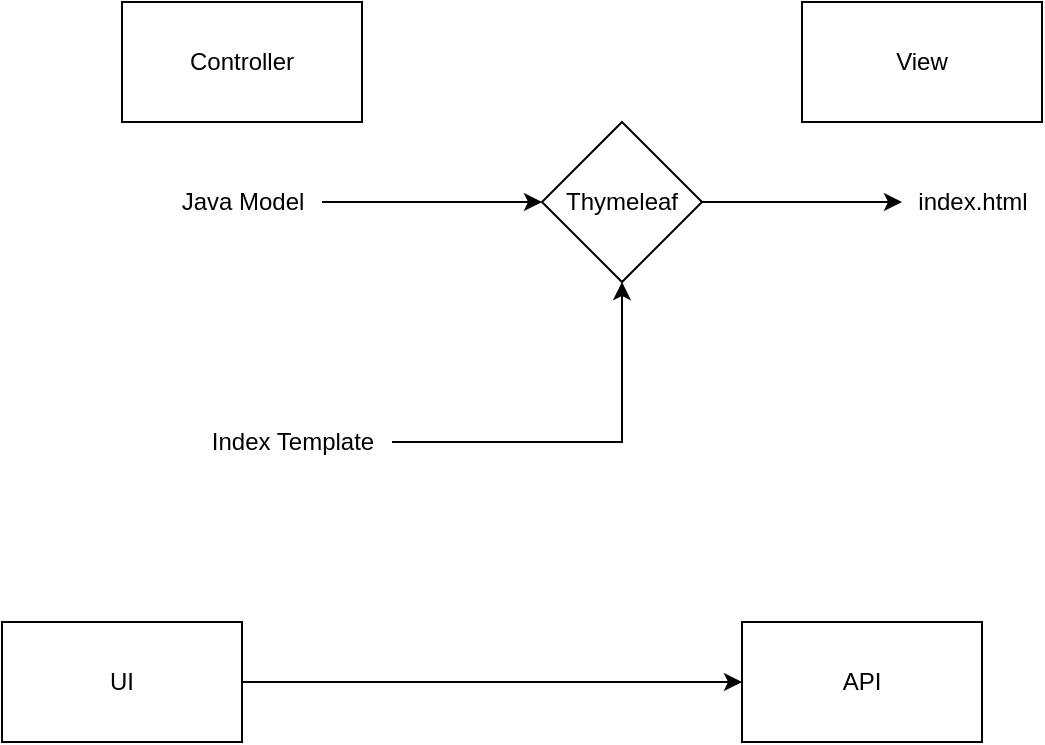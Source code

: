 <mxfile version="14.4.3" type="device" pages="2"><diagram id="WbedKIFwYa6R_tF3JEQL" name="Page-1"><mxGraphModel dx="1422" dy="822" grid="1" gridSize="10" guides="1" tooltips="1" connect="1" arrows="1" fold="1" page="1" pageScale="1" pageWidth="850" pageHeight="1100" math="0" shadow="0"><root><mxCell id="0"/><mxCell id="1" parent="0"/><mxCell id="Wpcy6hsbIegXMuXlMPYw-1" value="Controller" style="whiteSpace=wrap;html=1;" parent="1" vertex="1"><mxGeometry x="300" y="130" width="120" height="60" as="geometry"/></mxCell><mxCell id="Wpcy6hsbIegXMuXlMPYw-2" value="View" style="whiteSpace=wrap;html=1;" parent="1" vertex="1"><mxGeometry x="640" y="130" width="120" height="60" as="geometry"/></mxCell><mxCell id="Wpcy6hsbIegXMuXlMPYw-8" style="edgeStyle=orthogonalEdgeStyle;rounded=0;orthogonalLoop=1;jettySize=auto;html=1;entryX=0.5;entryY=1;entryDx=0;entryDy=0;" parent="1" source="Wpcy6hsbIegXMuXlMPYw-3" target="Wpcy6hsbIegXMuXlMPYw-6" edge="1"><mxGeometry relative="1" as="geometry"/></mxCell><mxCell id="Wpcy6hsbIegXMuXlMPYw-3" value="Index Template" style="text;html=1;align=center;verticalAlign=middle;resizable=0;points=[];autosize=1;" parent="1" vertex="1"><mxGeometry x="335" y="340" width="100" height="20" as="geometry"/></mxCell><mxCell id="Wpcy6hsbIegXMuXlMPYw-7" style="edgeStyle=orthogonalEdgeStyle;rounded=0;orthogonalLoop=1;jettySize=auto;html=1;" parent="1" source="Wpcy6hsbIegXMuXlMPYw-4" target="Wpcy6hsbIegXMuXlMPYw-6" edge="1"><mxGeometry relative="1" as="geometry"/></mxCell><mxCell id="Wpcy6hsbIegXMuXlMPYw-4" value="Java Model" style="text;html=1;align=center;verticalAlign=middle;resizable=0;points=[];autosize=1;" parent="1" vertex="1"><mxGeometry x="320" y="220" width="80" height="20" as="geometry"/></mxCell><mxCell id="Wpcy6hsbIegXMuXlMPYw-9" style="edgeStyle=orthogonalEdgeStyle;rounded=0;orthogonalLoop=1;jettySize=auto;html=1;" parent="1" source="Wpcy6hsbIegXMuXlMPYw-6" edge="1"><mxGeometry relative="1" as="geometry"><mxPoint x="690" y="230" as="targetPoint"/></mxGeometry></mxCell><mxCell id="Wpcy6hsbIegXMuXlMPYw-6" value="Thymeleaf" style="rhombus;whiteSpace=wrap;html=1;" parent="1" vertex="1"><mxGeometry x="510" y="190" width="80" height="80" as="geometry"/></mxCell><mxCell id="Wpcy6hsbIegXMuXlMPYw-10" value="index.html" style="text;html=1;align=center;verticalAlign=middle;resizable=0;points=[];autosize=1;" parent="1" vertex="1"><mxGeometry x="690" y="220" width="70" height="20" as="geometry"/></mxCell><mxCell id="Wpcy6hsbIegXMuXlMPYw-13" style="edgeStyle=orthogonalEdgeStyle;rounded=0;orthogonalLoop=1;jettySize=auto;html=1;entryX=0;entryY=0.5;entryDx=0;entryDy=0;" parent="1" source="Wpcy6hsbIegXMuXlMPYw-11" target="Wpcy6hsbIegXMuXlMPYw-12" edge="1"><mxGeometry relative="1" as="geometry"/></mxCell><mxCell id="Wpcy6hsbIegXMuXlMPYw-11" value="UI" style="whiteSpace=wrap;html=1;" parent="1" vertex="1"><mxGeometry x="240" y="440" width="120" height="60" as="geometry"/></mxCell><mxCell id="Wpcy6hsbIegXMuXlMPYw-12" value="API" style="whiteSpace=wrap;html=1;" parent="1" vertex="1"><mxGeometry x="610" y="440" width="120" height="60" as="geometry"/></mxCell></root></mxGraphModel></diagram><diagram id="Po6KV5WXwyzMNVApbkU_" name="Security Architecture"><mxGraphModel dx="1185" dy="1785" grid="1" gridSize="10" guides="1" tooltips="1" connect="1" arrows="1" fold="1" page="1" pageScale="1" pageWidth="850" pageHeight="1100" math="0" shadow="0"><root><mxCell id="39nEbmog7K__5g4HwElg-0"/><mxCell id="39nEbmog7K__5g4HwElg-1" parent="39nEbmog7K__5g4HwElg-0"/><mxCell id="39nEbmog7K__5g4HwElg-2" value="Security Configuration" style="whiteSpace=wrap;html=1;" parent="39nEbmog7K__5g4HwElg-1" vertex="1"><mxGeometry x="80" y="130" width="170" height="320" as="geometry"/></mxCell><mxCell id="39nEbmog7K__5g4HwElg-5" style="edgeStyle=orthogonalEdgeStyle;rounded=0;orthogonalLoop=1;jettySize=auto;html=1;" parent="39nEbmog7K__5g4HwElg-1" source="39nEbmog7K__5g4HwElg-3" edge="1"><mxGeometry relative="1" as="geometry"><mxPoint x="490" y="210.0" as="targetPoint"/></mxGeometry></mxCell><mxCell id="39nEbmog7K__5g4HwElg-23" style="edgeStyle=orthogonalEdgeStyle;rounded=0;orthogonalLoop=1;jettySize=auto;html=1;" parent="39nEbmog7K__5g4HwElg-1" source="39nEbmog7K__5g4HwElg-3" target="39nEbmog7K__5g4HwElg-24" edge="1"><mxGeometry relative="1" as="geometry"><mxPoint x="310" y="40" as="targetPoint"/></mxGeometry></mxCell><mxCell id="39nEbmog7K__5g4HwElg-25" style="edgeStyle=orthogonalEdgeStyle;rounded=0;orthogonalLoop=1;jettySize=auto;html=1;entryX=0;entryY=0.5;entryDx=0;entryDy=0;" parent="39nEbmog7K__5g4HwElg-1" source="39nEbmog7K__5g4HwElg-3" target="39nEbmog7K__5g4HwElg-26" edge="1"><mxGeometry relative="1" as="geometry"><mxPoint x="450" y="410" as="targetPoint"/></mxGeometry></mxCell><mxCell id="39nEbmog7K__5g4HwElg-3" value="Authentication" style="whiteSpace=wrap;html=1;" parent="39nEbmog7K__5g4HwElg-1" vertex="1"><mxGeometry x="250" y="130" width="120" height="160" as="geometry"/></mxCell><mxCell id="39nEbmog7K__5g4HwElg-4" value="Authorization" style="whiteSpace=wrap;html=1;" parent="39nEbmog7K__5g4HwElg-1" vertex="1"><mxGeometry x="250" y="290" width="120" height="160" as="geometry"/></mxCell><mxCell id="39nEbmog7K__5g4HwElg-8" style="edgeStyle=orthogonalEdgeStyle;rounded=0;orthogonalLoop=1;jettySize=auto;html=1;" parent="39nEbmog7K__5g4HwElg-1" source="39nEbmog7K__5g4HwElg-6" target="39nEbmog7K__5g4HwElg-7" edge="1"><mxGeometry relative="1" as="geometry"/></mxCell><mxCell id="39nEbmog7K__5g4HwElg-6" value="A Service that fetches user data&lt;br&gt;&lt;br&gt;The Service can extract it from a file, Generate it itself, or get it from anywhere" style="whiteSpace=wrap;html=1;" parent="39nEbmog7K__5g4HwElg-1" vertex="1"><mxGeometry x="490" y="145" width="110" height="130" as="geometry"/></mxCell><mxCell id="39nEbmog7K__5g4HwElg-9" value="" style="edgeStyle=orthogonalEdgeStyle;rounded=0;orthogonalLoop=1;jettySize=auto;html=1;" parent="39nEbmog7K__5g4HwElg-1" source="39nEbmog7K__5g4HwElg-7" target="39nEbmog7K__5g4HwElg-6" edge="1"><mxGeometry relative="1" as="geometry"/></mxCell><mxCell id="39nEbmog7K__5g4HwElg-7" value="A Predefined Structure to hold User Authentication Related Data" style="whiteSpace=wrap;html=1;" parent="39nEbmog7K__5g4HwElg-1" vertex="1"><mxGeometry x="700" y="140" width="100" height="140" as="geometry"/></mxCell><mxCell id="39nEbmog7K__5g4HwElg-10" value="UserDetailsService" style="text;html=1;align=center;verticalAlign=middle;resizable=0;points=[];autosize=1;" parent="39nEbmog7K__5g4HwElg-1" vertex="1"><mxGeometry x="485" y="120" width="120" height="20" as="geometry"/></mxCell><mxCell id="39nEbmog7K__5g4HwElg-11" value="UserDetails" style="text;html=1;align=center;verticalAlign=middle;resizable=0;points=[];autosize=1;" parent="39nEbmog7K__5g4HwElg-1" vertex="1"><mxGeometry x="710" y="110" width="80" height="20" as="geometry"/></mxCell><mxCell id="39nEbmog7K__5g4HwElg-12" value="Controller" style="whiteSpace=wrap;html=1;" parent="39nEbmog7K__5g4HwElg-1" vertex="1"><mxGeometry x="240" y="590" width="120" height="160" as="geometry"/></mxCell><mxCell id="39nEbmog7K__5g4HwElg-13" value="" style="whiteSpace=wrap;html=1;" parent="39nEbmog7K__5g4HwElg-1" vertex="1"><mxGeometry x="480" y="600" width="130" height="140" as="geometry"/></mxCell><mxCell id="39nEbmog7K__5g4HwElg-14" value="AuthorService" style="text;html=1;align=center;verticalAlign=middle;resizable=0;points=[];autosize=1;" parent="39nEbmog7K__5g4HwElg-1" vertex="1"><mxGeometry x="500" y="560" width="90" height="20" as="geometry"/></mxCell><mxCell id="39nEbmog7K__5g4HwElg-15" value="Entity" style="text;html=1;align=center;verticalAlign=middle;resizable=0;points=[];autosize=1;" parent="39nEbmog7K__5g4HwElg-1" vertex="1"><mxGeometry x="745" y="550" width="50" height="20" as="geometry"/></mxCell><mxCell id="39nEbmog7K__5g4HwElg-16" value="" style="whiteSpace=wrap;html=1;" parent="39nEbmog7K__5g4HwElg-1" vertex="1"><mxGeometry x="710" y="600" width="120" height="140" as="geometry"/></mxCell><mxCell id="39nEbmog7K__5g4HwElg-18" value="Extend a Class" style="text;html=1;align=center;verticalAlign=middle;resizable=0;points=[];autosize=1;" parent="39nEbmog7K__5g4HwElg-1" vertex="1"><mxGeometry x="140" y="50" width="100" height="20" as="geometry"/></mxCell><mxCell id="39nEbmog7K__5g4HwElg-19" value="Implements" style="text;html=1;align=center;verticalAlign=middle;resizable=0;points=[];autosize=1;" parent="39nEbmog7K__5g4HwElg-1" vertex="1"><mxGeometry x="480" y="60" width="80" height="20" as="geometry"/></mxCell><mxCell id="39nEbmog7K__5g4HwElg-20" value="Implements" style="text;html=1;align=center;verticalAlign=middle;resizable=0;points=[];autosize=1;" parent="39nEbmog7K__5g4HwElg-1" vertex="1"><mxGeometry x="700" y="50" width="80" height="20" as="geometry"/></mxCell><mxCell id="39nEbmog7K__5g4HwElg-21" value="extends WebSecurityConfigurerAdapter" style="text;html=1;align=center;verticalAlign=middle;resizable=0;points=[];autosize=1;" parent="39nEbmog7K__5g4HwElg-1" vertex="1"><mxGeometry x="100" y="480" width="230" height="20" as="geometry"/></mxCell><mxCell id="39nEbmog7K__5g4HwElg-24" value="Password Encoder" style="whiteSpace=wrap;html=1;" parent="39nEbmog7K__5g4HwElg-1" vertex="1"><mxGeometry x="275" y="-30" width="120" height="60" as="geometry"/></mxCell><mxCell id="39nEbmog7K__5g4HwElg-26" value="Login Page&lt;br&gt;username&lt;br&gt;password" style="whiteSpace=wrap;html=1;" parent="39nEbmog7K__5g4HwElg-1" vertex="1"><mxGeometry x="470" y="390" width="120" height="60" as="geometry"/></mxCell><mxCell id="39nEbmog7K__5g4HwElg-31" style="edgeStyle=orthogonalEdgeStyle;rounded=0;orthogonalLoop=1;jettySize=auto;html=1;" parent="39nEbmog7K__5g4HwElg-1" source="39nEbmog7K__5g4HwElg-27" edge="1"><mxGeometry relative="1" as="geometry"><mxPoint x="570" y="1035" as="targetPoint"/></mxGeometry></mxCell><mxCell id="39nEbmog7K__5g4HwElg-27" value="Authenticator" style="whiteSpace=wrap;html=1;" parent="39nEbmog7K__5g4HwElg-1" vertex="1"><mxGeometry x="300" y="950" width="110" height="170" as="geometry"/></mxCell><mxCell id="39nEbmog7K__5g4HwElg-29" style="edgeStyle=orthogonalEdgeStyle;rounded=0;orthogonalLoop=1;jettySize=auto;html=1;entryX=0;entryY=0.5;entryDx=0;entryDy=0;" parent="39nEbmog7K__5g4HwElg-1" source="39nEbmog7K__5g4HwElg-28" target="39nEbmog7K__5g4HwElg-27" edge="1"><mxGeometry relative="1" as="geometry"/></mxCell><mxCell id="39nEbmog7K__5g4HwElg-28" value="login" style="whiteSpace=wrap;html=1;" parent="39nEbmog7K__5g4HwElg-1" vertex="1"><mxGeometry x="45" y="1005" width="120" height="60" as="geometry"/></mxCell><mxCell id="39nEbmog7K__5g4HwElg-30" value="password" style="text;html=1;align=center;verticalAlign=middle;resizable=0;points=[];autosize=1;" parent="39nEbmog7K__5g4HwElg-1" vertex="1"><mxGeometry x="180" y="1005" width="70" height="20" as="geometry"/></mxCell><mxCell id="39nEbmog7K__5g4HwElg-32" value="Hashes it" style="text;html=1;align=center;verticalAlign=middle;resizable=0;points=[];autosize=1;" parent="39nEbmog7K__5g4HwElg-1" vertex="1"><mxGeometry x="415" y="1000" width="70" height="20" as="geometry"/></mxCell><mxCell id="39nEbmog7K__5g4HwElg-33" value="Using PasswordEncoder" style="text;html=1;align=center;verticalAlign=middle;resizable=0;points=[];autosize=1;" parent="39nEbmog7K__5g4HwElg-1" vertex="1"><mxGeometry x="410" y="1065" width="150" height="20" as="geometry"/></mxCell><mxCell id="39nEbmog7K__5g4HwElg-35" style="edgeStyle=orthogonalEdgeStyle;rounded=0;orthogonalLoop=1;jettySize=auto;html=1;" parent="39nEbmog7K__5g4HwElg-1" source="39nEbmog7K__5g4HwElg-34" edge="1"><mxGeometry relative="1" as="geometry"><mxPoint x="590" y="1030" as="targetPoint"/></mxGeometry></mxCell><mxCell id="39nEbmog7K__5g4HwElg-34" value="A Predefined Structure to hold User Authentication Related Data" style="whiteSpace=wrap;html=1;" parent="39nEbmog7K__5g4HwElg-1" vertex="1"><mxGeometry x="695" y="970" width="100" height="140" as="geometry"/></mxCell><mxCell id="39nEbmog7K__5g4HwElg-36" value="Hash" style="text;html=1;align=center;verticalAlign=middle;resizable=0;points=[];autosize=1;" parent="39nEbmog7K__5g4HwElg-1" vertex="1"><mxGeometry x="620" y="1000" width="40" height="20" as="geometry"/></mxCell><mxCell id="NrY1mtoSW0rhiJb432-R-2" style="edgeStyle=orthogonalEdgeStyle;rounded=0;orthogonalLoop=1;jettySize=auto;html=1;" edge="1" parent="39nEbmog7K__5g4HwElg-1" source="NrY1mtoSW0rhiJb432-R-0" target="39nEbmog7K__5g4HwElg-6"><mxGeometry relative="1" as="geometry"/></mxCell><mxCell id="NrY1mtoSW0rhiJb432-R-0" value="User Model that contains the data that you want to store" style="whiteSpace=wrap;html=1;" vertex="1" parent="39nEbmog7K__5g4HwElg-1"><mxGeometry x="710" y="350" width="120" height="60" as="geometry"/></mxCell><mxCell id="NrY1mtoSW0rhiJb432-R-1" value="User" style="text;html=1;align=center;verticalAlign=middle;resizable=0;points=[];autosize=1;" vertex="1" parent="39nEbmog7K__5g4HwElg-1"><mxGeometry x="750" y="320" width="40" height="20" as="geometry"/></mxCell></root></mxGraphModel></diagram></mxfile>